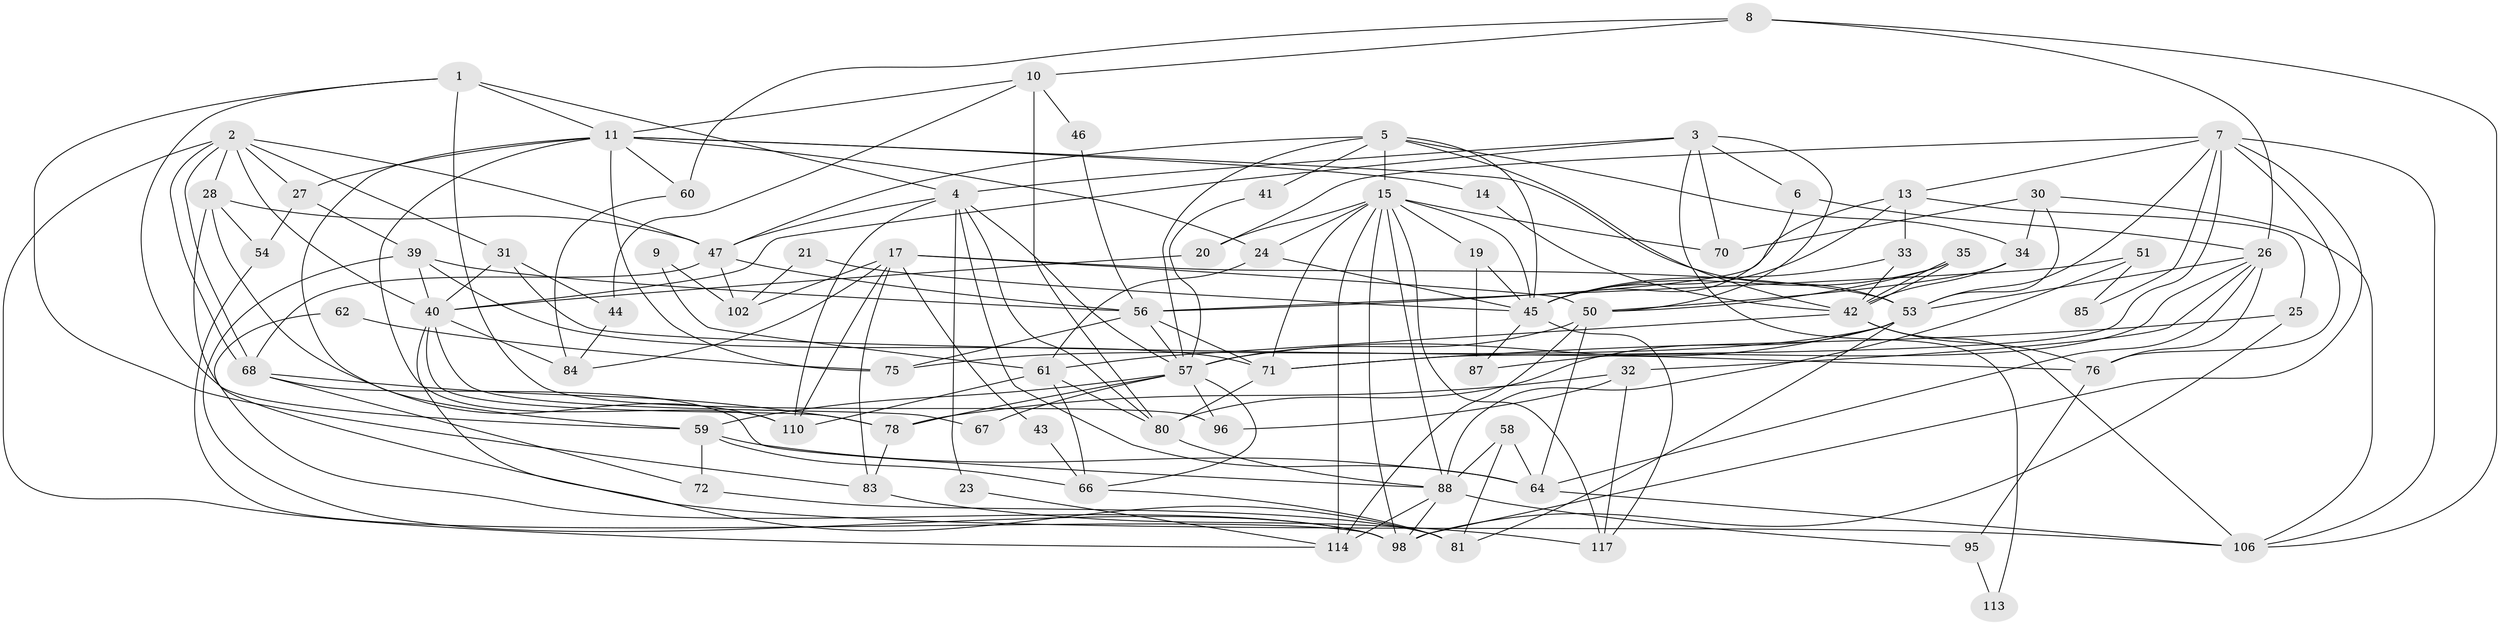// Generated by graph-tools (version 1.1) at 2025/52/02/27/25 19:52:09]
// undirected, 76 vertices, 187 edges
graph export_dot {
graph [start="1"]
  node [color=gray90,style=filled];
  1 [super="+18"];
  2 [super="+100"];
  3 [super="+52"];
  4 [super="+16"];
  5 [super="+93"];
  6;
  7 [super="+12"];
  8 [super="+22"];
  9;
  10;
  11 [super="+36"];
  13 [super="+48"];
  14;
  15 [super="+38"];
  17 [super="+55"];
  19 [super="+92"];
  20;
  21;
  23;
  24;
  25;
  26 [super="+111"];
  27 [super="+29"];
  28 [super="+37"];
  30;
  31;
  32 [super="+79"];
  33;
  34 [super="+105"];
  35;
  39;
  40 [super="+112"];
  41;
  42 [super="+49"];
  43;
  44 [super="+101"];
  45 [super="+69"];
  46;
  47 [super="+99"];
  50 [super="+74"];
  51;
  53 [super="+63"];
  54;
  56 [super="+108"];
  57 [super="+91"];
  58 [super="+94"];
  59 [super="+77"];
  60;
  61 [super="+65"];
  62;
  64 [super="+82"];
  66 [super="+73"];
  67;
  68 [super="+97"];
  70 [super="+104"];
  71 [super="+103"];
  72;
  75 [super="+116"];
  76 [super="+109"];
  78 [super="+86"];
  80 [super="+115"];
  81 [super="+90"];
  83;
  84 [super="+89"];
  85;
  87;
  88 [super="+107"];
  95;
  96;
  98;
  102;
  106;
  110;
  113;
  114;
  117;
  1 -- 83;
  1 -- 96;
  1 -- 4;
  1 -- 11;
  1 -- 59;
  2 -- 28;
  2 -- 68;
  2 -- 68;
  2 -- 31;
  2 -- 47;
  2 -- 114;
  2 -- 40;
  2 -- 27;
  3 -- 40;
  3 -- 50;
  3 -- 4;
  3 -- 113;
  3 -- 70;
  3 -- 6;
  4 -- 47;
  4 -- 57;
  4 -- 80;
  4 -- 23;
  4 -- 110;
  4 -- 64;
  5 -- 57;
  5 -- 42;
  5 -- 41;
  5 -- 45;
  5 -- 15;
  5 -- 34;
  5 -- 47;
  6 -- 45;
  6 -- 26;
  7 -- 98;
  7 -- 20;
  7 -- 85;
  7 -- 76 [weight=2];
  7 -- 53;
  7 -- 106;
  7 -- 13;
  7 -- 71;
  8 -- 106;
  8 -- 10;
  8 -- 60;
  8 -- 26;
  9 -- 102;
  9 -- 61;
  10 -- 11;
  10 -- 44;
  10 -- 46;
  10 -- 80;
  11 -- 53;
  11 -- 14;
  11 -- 24;
  11 -- 60;
  11 -- 75 [weight=2];
  11 -- 110;
  11 -- 27;
  11 -- 59;
  13 -- 33;
  13 -- 25;
  13 -- 45;
  13 -- 56;
  14 -- 42;
  15 -- 24;
  15 -- 88;
  15 -- 98;
  15 -- 117;
  15 -- 45;
  15 -- 114;
  15 -- 19;
  15 -- 20;
  15 -- 71;
  15 -- 70;
  17 -- 53;
  17 -- 43;
  17 -- 102;
  17 -- 50;
  17 -- 83;
  17 -- 110;
  17 -- 84;
  19 -- 87;
  19 -- 45;
  20 -- 40;
  21 -- 102;
  21 -- 45;
  23 -- 114;
  24 -- 45;
  24 -- 61;
  25 -- 71;
  25 -- 98;
  26 -- 64;
  26 -- 76 [weight=2];
  26 -- 87;
  26 -- 32;
  26 -- 53;
  27 -- 54;
  27 -- 39;
  28 -- 47;
  28 -- 54;
  28 -- 106;
  28 -- 110;
  30 -- 34;
  30 -- 106;
  30 -- 53;
  30 -- 70;
  31 -- 40;
  31 -- 76;
  31 -- 44;
  32 -- 117;
  32 -- 96;
  32 -- 78;
  33 -- 42;
  33 -- 45;
  34 -- 42;
  34 -- 50;
  35 -- 42;
  35 -- 42;
  35 -- 45;
  35 -- 50;
  39 -- 98;
  39 -- 56;
  39 -- 71;
  39 -- 40;
  40 -- 84;
  40 -- 81;
  40 -- 67;
  40 -- 78;
  41 -- 57;
  42 -- 61;
  42 -- 76;
  42 -- 106;
  43 -- 66;
  44 -- 84;
  45 -- 117;
  45 -- 87;
  46 -- 56;
  47 -- 102;
  47 -- 68;
  47 -- 56;
  50 -- 114;
  50 -- 57;
  50 -- 64;
  51 -- 85;
  51 -- 56;
  51 -- 88;
  53 -- 81;
  53 -- 75;
  53 -- 57;
  53 -- 80;
  54 -- 98;
  56 -- 75;
  56 -- 71;
  56 -- 57;
  57 -- 59;
  57 -- 67;
  57 -- 96;
  57 -- 66;
  57 -- 78;
  58 -- 81;
  58 -- 88 [weight=2];
  58 -- 64;
  59 -- 72;
  59 -- 64;
  59 -- 66;
  60 -- 84;
  61 -- 66;
  61 -- 110;
  61 -- 80;
  62 -- 98;
  62 -- 75;
  64 -- 106;
  66 -- 81;
  68 -- 72;
  68 -- 78;
  68 -- 88;
  71 -- 80;
  72 -- 81;
  76 -- 95;
  78 -- 83;
  80 -- 88;
  83 -- 117;
  88 -- 98;
  88 -- 95;
  88 -- 114;
  95 -- 113;
}
